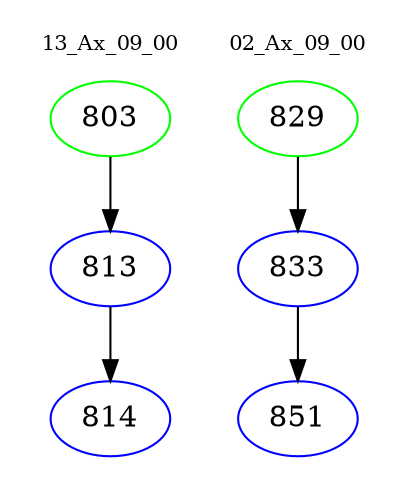 digraph{
subgraph cluster_0 {
color = white
label = "13_Ax_09_00";
fontsize=10;
T0_803 [label="803", color="green"]
T0_803 -> T0_813 [color="black"]
T0_813 [label="813", color="blue"]
T0_813 -> T0_814 [color="black"]
T0_814 [label="814", color="blue"]
}
subgraph cluster_1 {
color = white
label = "02_Ax_09_00";
fontsize=10;
T1_829 [label="829", color="green"]
T1_829 -> T1_833 [color="black"]
T1_833 [label="833", color="blue"]
T1_833 -> T1_851 [color="black"]
T1_851 [label="851", color="blue"]
}
}
